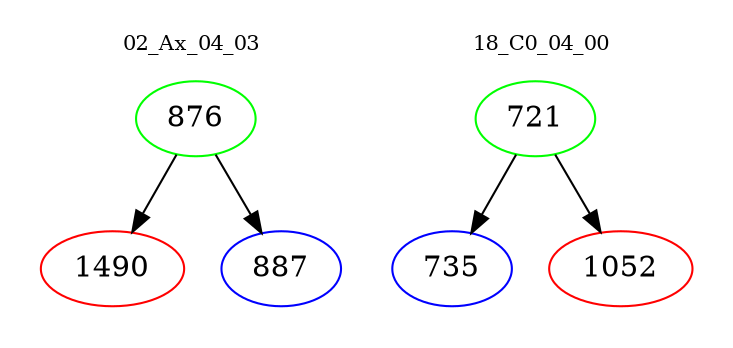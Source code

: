 digraph{
subgraph cluster_0 {
color = white
label = "02_Ax_04_03";
fontsize=10;
T0_876 [label="876", color="green"]
T0_876 -> T0_1490 [color="black"]
T0_1490 [label="1490", color="red"]
T0_876 -> T0_887 [color="black"]
T0_887 [label="887", color="blue"]
}
subgraph cluster_1 {
color = white
label = "18_C0_04_00";
fontsize=10;
T1_721 [label="721", color="green"]
T1_721 -> T1_735 [color="black"]
T1_735 [label="735", color="blue"]
T1_721 -> T1_1052 [color="black"]
T1_1052 [label="1052", color="red"]
}
}
